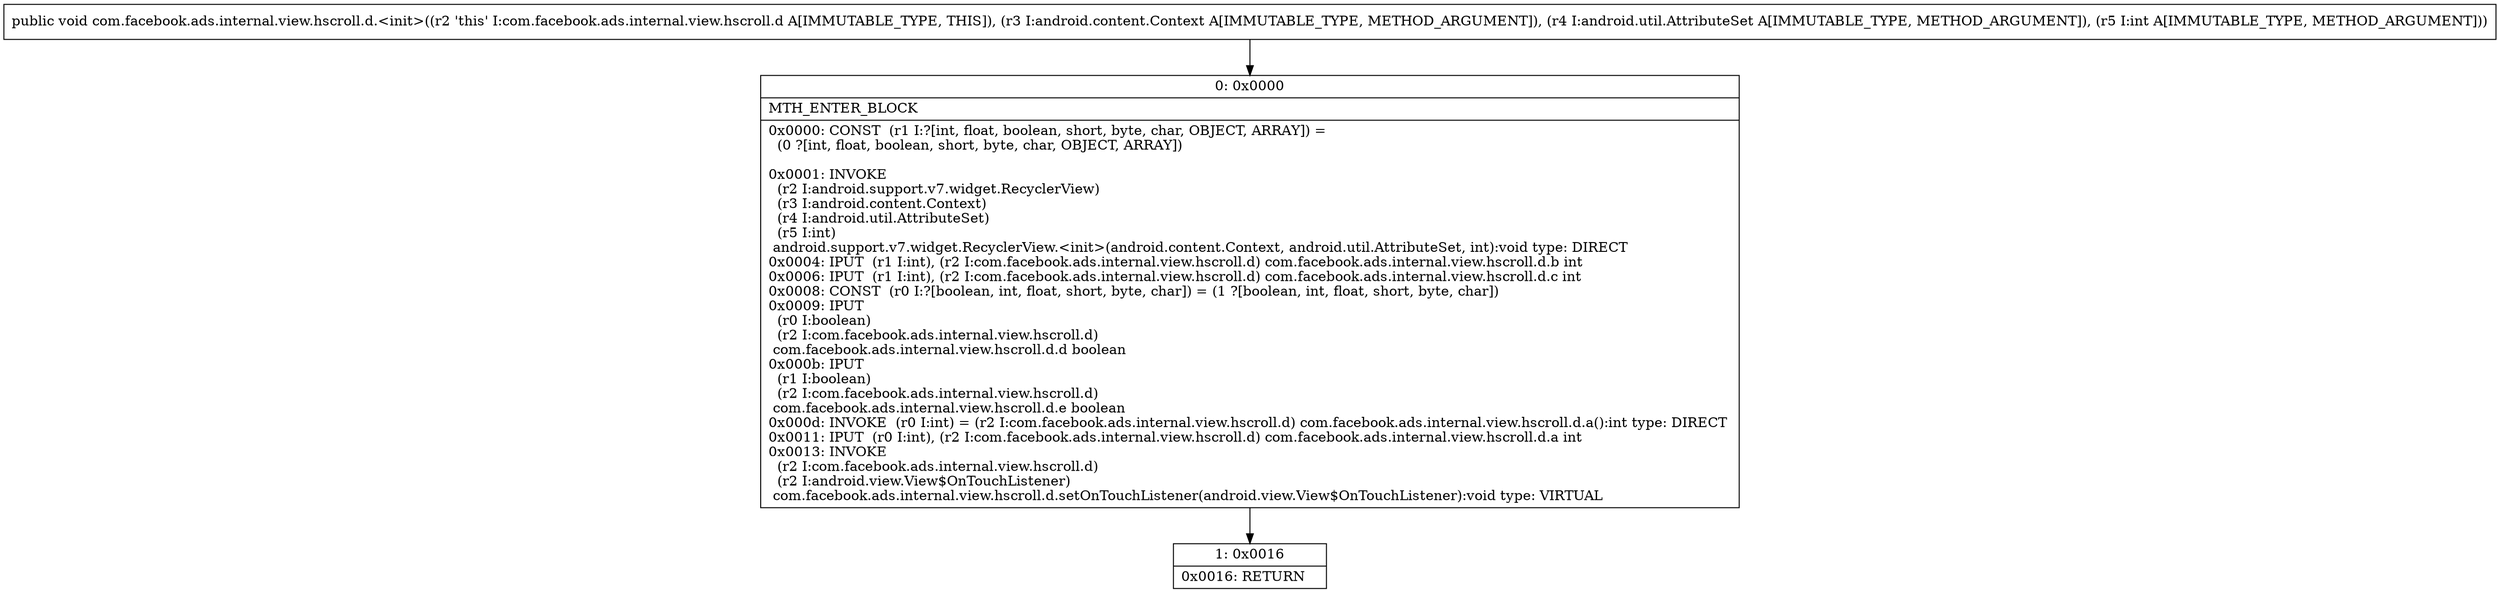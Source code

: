 digraph "CFG forcom.facebook.ads.internal.view.hscroll.d.\<init\>(Landroid\/content\/Context;Landroid\/util\/AttributeSet;I)V" {
Node_0 [shape=record,label="{0\:\ 0x0000|MTH_ENTER_BLOCK\l|0x0000: CONST  (r1 I:?[int, float, boolean, short, byte, char, OBJECT, ARRAY]) = \l  (0 ?[int, float, boolean, short, byte, char, OBJECT, ARRAY])\l \l0x0001: INVOKE  \l  (r2 I:android.support.v7.widget.RecyclerView)\l  (r3 I:android.content.Context)\l  (r4 I:android.util.AttributeSet)\l  (r5 I:int)\l android.support.v7.widget.RecyclerView.\<init\>(android.content.Context, android.util.AttributeSet, int):void type: DIRECT \l0x0004: IPUT  (r1 I:int), (r2 I:com.facebook.ads.internal.view.hscroll.d) com.facebook.ads.internal.view.hscroll.d.b int \l0x0006: IPUT  (r1 I:int), (r2 I:com.facebook.ads.internal.view.hscroll.d) com.facebook.ads.internal.view.hscroll.d.c int \l0x0008: CONST  (r0 I:?[boolean, int, float, short, byte, char]) = (1 ?[boolean, int, float, short, byte, char]) \l0x0009: IPUT  \l  (r0 I:boolean)\l  (r2 I:com.facebook.ads.internal.view.hscroll.d)\l com.facebook.ads.internal.view.hscroll.d.d boolean \l0x000b: IPUT  \l  (r1 I:boolean)\l  (r2 I:com.facebook.ads.internal.view.hscroll.d)\l com.facebook.ads.internal.view.hscroll.d.e boolean \l0x000d: INVOKE  (r0 I:int) = (r2 I:com.facebook.ads.internal.view.hscroll.d) com.facebook.ads.internal.view.hscroll.d.a():int type: DIRECT \l0x0011: IPUT  (r0 I:int), (r2 I:com.facebook.ads.internal.view.hscroll.d) com.facebook.ads.internal.view.hscroll.d.a int \l0x0013: INVOKE  \l  (r2 I:com.facebook.ads.internal.view.hscroll.d)\l  (r2 I:android.view.View$OnTouchListener)\l com.facebook.ads.internal.view.hscroll.d.setOnTouchListener(android.view.View$OnTouchListener):void type: VIRTUAL \l}"];
Node_1 [shape=record,label="{1\:\ 0x0016|0x0016: RETURN   \l}"];
MethodNode[shape=record,label="{public void com.facebook.ads.internal.view.hscroll.d.\<init\>((r2 'this' I:com.facebook.ads.internal.view.hscroll.d A[IMMUTABLE_TYPE, THIS]), (r3 I:android.content.Context A[IMMUTABLE_TYPE, METHOD_ARGUMENT]), (r4 I:android.util.AttributeSet A[IMMUTABLE_TYPE, METHOD_ARGUMENT]), (r5 I:int A[IMMUTABLE_TYPE, METHOD_ARGUMENT])) }"];
MethodNode -> Node_0;
Node_0 -> Node_1;
}

